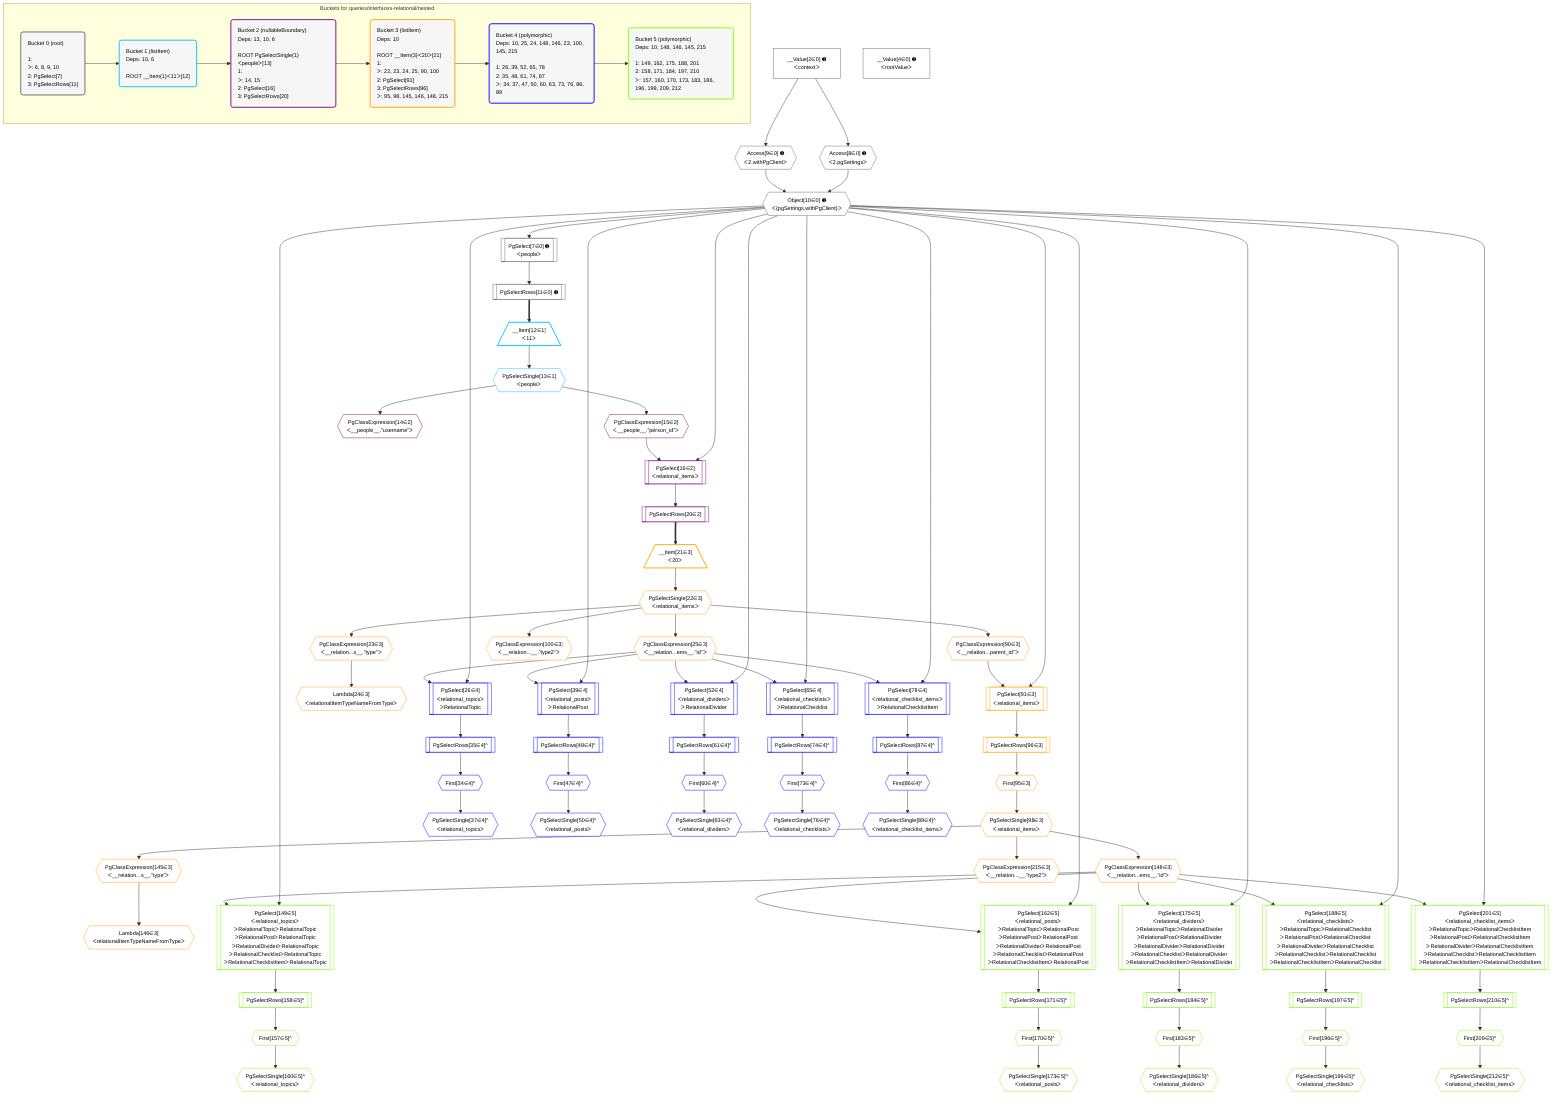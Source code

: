 %%{init: {'themeVariables': { 'fontSize': '12px'}}}%%
graph TD
    classDef path fill:#eee,stroke:#000,color:#000
    classDef plan fill:#fff,stroke-width:1px,color:#000
    classDef itemplan fill:#fff,stroke-width:2px,color:#000
    classDef unbatchedplan fill:#dff,stroke-width:1px,color:#000
    classDef sideeffectplan fill:#fcc,stroke-width:2px,color:#000
    classDef bucket fill:#f6f6f6,color:#000,stroke-width:2px,text-align:left

    subgraph "Buckets for queries/interfaces-relational/nested"
    Bucket0("Bucket 0 (root)<br /><br />1: <br />ᐳ: 6, 8, 9, 10<br />2: PgSelect[7]<br />3: PgSelectRows[11]"):::bucket
    Bucket1("Bucket 1 (listItem)<br />Deps: 10, 6<br /><br />ROOT __Item{1}ᐸ11ᐳ[12]"):::bucket
    Bucket2("Bucket 2 (nullableBoundary)<br />Deps: 13, 10, 6<br /><br />ROOT PgSelectSingle{1}ᐸpeopleᐳ[13]<br />1: <br />ᐳ: 14, 15<br />2: PgSelect[16]<br />3: PgSelectRows[20]"):::bucket
    Bucket3("Bucket 3 (listItem)<br />Deps: 10<br /><br />ROOT __Item{3}ᐸ20ᐳ[21]<br />1: <br />ᐳ: 22, 23, 24, 25, 90, 100<br />2: PgSelect[91]<br />3: PgSelectRows[96]<br />ᐳ: 95, 98, 145, 146, 148, 215"):::bucket
    Bucket4("Bucket 4 (polymorphic)<br />Deps: 10, 25, 24, 148, 146, 23, 100, 145, 215<br /><br />1: 26, 39, 52, 65, 78<br />2: 35, 48, 61, 74, 87<br />ᐳ: 34, 37, 47, 50, 60, 63, 73, 76, 86, 89"):::bucket
    Bucket5("Bucket 5 (polymorphic)<br />Deps: 10, 148, 146, 145, 215<br /><br />1: 149, 162, 175, 188, 201<br />2: 158, 171, 184, 197, 210<br />ᐳ: 157, 160, 170, 173, 183, 186, 196, 199, 209, 212"):::bucket
    end
    Bucket0 --> Bucket1
    Bucket1 --> Bucket2
    Bucket2 --> Bucket3
    Bucket3 --> Bucket4
    Bucket4 --> Bucket5

    %% plan dependencies
    PgSelect7[["PgSelect[7∈0] ➊<br />ᐸpeopleᐳ"]]:::plan
    Object10{{"Object[10∈0] ➊<br />ᐸ{pgSettings,withPgClient}ᐳ"}}:::plan
    Object10 --> PgSelect7
    Access8{{"Access[8∈0] ➊<br />ᐸ2.pgSettingsᐳ"}}:::plan
    Access9{{"Access[9∈0] ➊<br />ᐸ2.withPgClientᐳ"}}:::plan
    Access8 & Access9 --> Object10
    __Value2["__Value[2∈0] ➊<br />ᐸcontextᐳ"]:::plan
    __Value2 --> Access8
    __Value2 --> Access9
    PgSelectRows11[["PgSelectRows[11∈0] ➊"]]:::plan
    PgSelect7 --> PgSelectRows11
    __Value4["__Value[4∈0] ➊<br />ᐸrootValueᐳ"]:::plan
    __Item12[/"__Item[12∈1]<br />ᐸ11ᐳ"\]:::itemplan
    PgSelectRows11 ==> __Item12
    PgSelectSingle13{{"PgSelectSingle[13∈1]<br />ᐸpeopleᐳ"}}:::plan
    __Item12 --> PgSelectSingle13
    PgSelect16[["PgSelect[16∈2]<br />ᐸrelational_itemsᐳ"]]:::plan
    PgClassExpression15{{"PgClassExpression[15∈2]<br />ᐸ__people__.”person_id”ᐳ"}}:::plan
    Object10 & PgClassExpression15 --> PgSelect16
    PgClassExpression14{{"PgClassExpression[14∈2]<br />ᐸ__people__.”username”ᐳ"}}:::plan
    PgSelectSingle13 --> PgClassExpression14
    PgSelectSingle13 --> PgClassExpression15
    PgSelectRows20[["PgSelectRows[20∈2]"]]:::plan
    PgSelect16 --> PgSelectRows20
    PgSelect91[["PgSelect[91∈3]<br />ᐸrelational_itemsᐳ"]]:::plan
    PgClassExpression90{{"PgClassExpression[90∈3]<br />ᐸ__relation...parent_id”ᐳ"}}:::plan
    Object10 & PgClassExpression90 --> PgSelect91
    __Item21[/"__Item[21∈3]<br />ᐸ20ᐳ"\]:::itemplan
    PgSelectRows20 ==> __Item21
    PgSelectSingle22{{"PgSelectSingle[22∈3]<br />ᐸrelational_itemsᐳ"}}:::plan
    __Item21 --> PgSelectSingle22
    PgClassExpression23{{"PgClassExpression[23∈3]<br />ᐸ__relation...s__.”type”ᐳ"}}:::plan
    PgSelectSingle22 --> PgClassExpression23
    Lambda24{{"Lambda[24∈3]<br />ᐸrelationalItemTypeNameFromTypeᐳ"}}:::plan
    PgClassExpression23 --> Lambda24
    PgClassExpression25{{"PgClassExpression[25∈3]<br />ᐸ__relation...ems__.”id”ᐳ"}}:::plan
    PgSelectSingle22 --> PgClassExpression25
    PgSelectSingle22 --> PgClassExpression90
    First95{{"First[95∈3]"}}:::plan
    PgSelectRows96[["PgSelectRows[96∈3]"]]:::plan
    PgSelectRows96 --> First95
    PgSelect91 --> PgSelectRows96
    PgSelectSingle98{{"PgSelectSingle[98∈3]<br />ᐸrelational_itemsᐳ"}}:::plan
    First95 --> PgSelectSingle98
    PgClassExpression100{{"PgClassExpression[100∈3]<br />ᐸ__relation...__.”type2”ᐳ"}}:::plan
    PgSelectSingle22 --> PgClassExpression100
    PgClassExpression145{{"PgClassExpression[145∈3]<br />ᐸ__relation...s__.”type”ᐳ"}}:::plan
    PgSelectSingle98 --> PgClassExpression145
    Lambda146{{"Lambda[146∈3]<br />ᐸrelationalItemTypeNameFromTypeᐳ"}}:::plan
    PgClassExpression145 --> Lambda146
    PgClassExpression148{{"PgClassExpression[148∈3]<br />ᐸ__relation...ems__.”id”ᐳ"}}:::plan
    PgSelectSingle98 --> PgClassExpression148
    PgClassExpression215{{"PgClassExpression[215∈3]<br />ᐸ__relation...__.”type2”ᐳ"}}:::plan
    PgSelectSingle98 --> PgClassExpression215
    PgSelect26[["PgSelect[26∈4]<br />ᐸrelational_topicsᐳ<br />ᐳRelationalTopic"]]:::plan
    Object10 & PgClassExpression25 --> PgSelect26
    PgSelect39[["PgSelect[39∈4]<br />ᐸrelational_postsᐳ<br />ᐳRelationalPost"]]:::plan
    Object10 & PgClassExpression25 --> PgSelect39
    PgSelect52[["PgSelect[52∈4]<br />ᐸrelational_dividersᐳ<br />ᐳRelationalDivider"]]:::plan
    Object10 & PgClassExpression25 --> PgSelect52
    PgSelect65[["PgSelect[65∈4]<br />ᐸrelational_checklistsᐳ<br />ᐳRelationalChecklist"]]:::plan
    Object10 & PgClassExpression25 --> PgSelect65
    PgSelect78[["PgSelect[78∈4]<br />ᐸrelational_checklist_itemsᐳ<br />ᐳRelationalChecklistItem"]]:::plan
    Object10 & PgClassExpression25 --> PgSelect78
    First34{{"First[34∈4]^"}}:::plan
    PgSelectRows35[["PgSelectRows[35∈4]^"]]:::plan
    PgSelectRows35 --> First34
    PgSelect26 --> PgSelectRows35
    PgSelectSingle37{{"PgSelectSingle[37∈4]^<br />ᐸrelational_topicsᐳ"}}:::plan
    First34 --> PgSelectSingle37
    First47{{"First[47∈4]^"}}:::plan
    PgSelectRows48[["PgSelectRows[48∈4]^"]]:::plan
    PgSelectRows48 --> First47
    PgSelect39 --> PgSelectRows48
    PgSelectSingle50{{"PgSelectSingle[50∈4]^<br />ᐸrelational_postsᐳ"}}:::plan
    First47 --> PgSelectSingle50
    First60{{"First[60∈4]^"}}:::plan
    PgSelectRows61[["PgSelectRows[61∈4]^"]]:::plan
    PgSelectRows61 --> First60
    PgSelect52 --> PgSelectRows61
    PgSelectSingle63{{"PgSelectSingle[63∈4]^<br />ᐸrelational_dividersᐳ"}}:::plan
    First60 --> PgSelectSingle63
    First73{{"First[73∈4]^"}}:::plan
    PgSelectRows74[["PgSelectRows[74∈4]^"]]:::plan
    PgSelectRows74 --> First73
    PgSelect65 --> PgSelectRows74
    PgSelectSingle76{{"PgSelectSingle[76∈4]^<br />ᐸrelational_checklistsᐳ"}}:::plan
    First73 --> PgSelectSingle76
    First86{{"First[86∈4]^"}}:::plan
    PgSelectRows87[["PgSelectRows[87∈4]^"]]:::plan
    PgSelectRows87 --> First86
    PgSelect78 --> PgSelectRows87
    PgSelectSingle89{{"PgSelectSingle[89∈4]^<br />ᐸrelational_checklist_itemsᐳ"}}:::plan
    First86 --> PgSelectSingle89
    PgSelect149[["PgSelect[149∈5]<br />ᐸrelational_topicsᐳ<br />ᐳRelationalTopicᐳRelationalTopic<br />ᐳRelationalPostᐳRelationalTopic<br />ᐳRelationalDividerᐳRelationalTopic<br />ᐳRelationalChecklistᐳRelationalTopic<br />ᐳRelationalChecklistItemᐳRelationalTopic"]]:::plan
    Object10 & PgClassExpression148 --> PgSelect149
    PgSelect162[["PgSelect[162∈5]<br />ᐸrelational_postsᐳ<br />ᐳRelationalTopicᐳRelationalPost<br />ᐳRelationalPostᐳRelationalPost<br />ᐳRelationalDividerᐳRelationalPost<br />ᐳRelationalChecklistᐳRelationalPost<br />ᐳRelationalChecklistItemᐳRelationalPost"]]:::plan
    Object10 & PgClassExpression148 --> PgSelect162
    PgSelect175[["PgSelect[175∈5]<br />ᐸrelational_dividersᐳ<br />ᐳRelationalTopicᐳRelationalDivider<br />ᐳRelationalPostᐳRelationalDivider<br />ᐳRelationalDividerᐳRelationalDivider<br />ᐳRelationalChecklistᐳRelationalDivider<br />ᐳRelationalChecklistItemᐳRelationalDivider"]]:::plan
    Object10 & PgClassExpression148 --> PgSelect175
    PgSelect188[["PgSelect[188∈5]<br />ᐸrelational_checklistsᐳ<br />ᐳRelationalTopicᐳRelationalChecklist<br />ᐳRelationalPostᐳRelationalChecklist<br />ᐳRelationalDividerᐳRelationalChecklist<br />ᐳRelationalChecklistᐳRelationalChecklist<br />ᐳRelationalChecklistItemᐳRelationalChecklist"]]:::plan
    Object10 & PgClassExpression148 --> PgSelect188
    PgSelect201[["PgSelect[201∈5]<br />ᐸrelational_checklist_itemsᐳ<br />ᐳRelationalTopicᐳRelationalChecklistItem<br />ᐳRelationalPostᐳRelationalChecklistItem<br />ᐳRelationalDividerᐳRelationalChecklistItem<br />ᐳRelationalChecklistᐳRelationalChecklistItem<br />ᐳRelationalChecklistItemᐳRelationalChecklistItem"]]:::plan
    Object10 & PgClassExpression148 --> PgSelect201
    First157{{"First[157∈5]^"}}:::plan
    PgSelectRows158[["PgSelectRows[158∈5]^"]]:::plan
    PgSelectRows158 --> First157
    PgSelect149 --> PgSelectRows158
    PgSelectSingle160{{"PgSelectSingle[160∈5]^<br />ᐸrelational_topicsᐳ"}}:::plan
    First157 --> PgSelectSingle160
    First170{{"First[170∈5]^"}}:::plan
    PgSelectRows171[["PgSelectRows[171∈5]^"]]:::plan
    PgSelectRows171 --> First170
    PgSelect162 --> PgSelectRows171
    PgSelectSingle173{{"PgSelectSingle[173∈5]^<br />ᐸrelational_postsᐳ"}}:::plan
    First170 --> PgSelectSingle173
    First183{{"First[183∈5]^"}}:::plan
    PgSelectRows184[["PgSelectRows[184∈5]^"]]:::plan
    PgSelectRows184 --> First183
    PgSelect175 --> PgSelectRows184
    PgSelectSingle186{{"PgSelectSingle[186∈5]^<br />ᐸrelational_dividersᐳ"}}:::plan
    First183 --> PgSelectSingle186
    First196{{"First[196∈5]^"}}:::plan
    PgSelectRows197[["PgSelectRows[197∈5]^"]]:::plan
    PgSelectRows197 --> First196
    PgSelect188 --> PgSelectRows197
    PgSelectSingle199{{"PgSelectSingle[199∈5]^<br />ᐸrelational_checklistsᐳ"}}:::plan
    First196 --> PgSelectSingle199
    First209{{"First[209∈5]^"}}:::plan
    PgSelectRows210[["PgSelectRows[210∈5]^"]]:::plan
    PgSelectRows210 --> First209
    PgSelect201 --> PgSelectRows210
    PgSelectSingle212{{"PgSelectSingle[212∈5]^<br />ᐸrelational_checklist_itemsᐳ"}}:::plan
    First209 --> PgSelectSingle212

    %% define steps
    classDef bucket0 stroke:#696969
    class Bucket0,__Value2,__Value4,PgSelect7,Access8,Access9,Object10,PgSelectRows11 bucket0
    classDef bucket1 stroke:#00bfff
    class Bucket1,__Item12,PgSelectSingle13 bucket1
    classDef bucket2 stroke:#7f007f
    class Bucket2,PgClassExpression14,PgClassExpression15,PgSelect16,PgSelectRows20 bucket2
    classDef bucket3 stroke:#ffa500
    class Bucket3,__Item21,PgSelectSingle22,PgClassExpression23,Lambda24,PgClassExpression25,PgClassExpression90,PgSelect91,First95,PgSelectRows96,PgSelectSingle98,PgClassExpression100,PgClassExpression145,Lambda146,PgClassExpression148,PgClassExpression215 bucket3
    classDef bucket4 stroke:#0000ff
    class Bucket4,PgSelect26,First34,PgSelectRows35,PgSelectSingle37,PgSelect39,First47,PgSelectRows48,PgSelectSingle50,PgSelect52,First60,PgSelectRows61,PgSelectSingle63,PgSelect65,First73,PgSelectRows74,PgSelectSingle76,PgSelect78,First86,PgSelectRows87,PgSelectSingle89 bucket4
    classDef bucket5 stroke:#7fff00
    class Bucket5,PgSelect149,First157,PgSelectRows158,PgSelectSingle160,PgSelect162,First170,PgSelectRows171,PgSelectSingle173,PgSelect175,First183,PgSelectRows184,PgSelectSingle186,PgSelect188,First196,PgSelectRows197,PgSelectSingle199,PgSelect201,First209,PgSelectRows210,PgSelectSingle212 bucket5